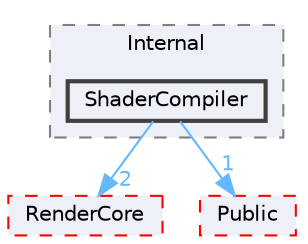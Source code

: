 digraph "ShaderCompiler"
{
 // INTERACTIVE_SVG=YES
 // LATEX_PDF_SIZE
  bgcolor="transparent";
  edge [fontname=Helvetica,fontsize=10,labelfontname=Helvetica,labelfontsize=10];
  node [fontname=Helvetica,fontsize=10,shape=box,height=0.2,width=0.4];
  compound=true
  subgraph clusterdir_50ab7fab68969305c540afdea88e8a50 {
    graph [ bgcolor="#edf0f7", pencolor="grey50", label="Internal", fontname=Helvetica,fontsize=10 style="filled,dashed", URL="dir_50ab7fab68969305c540afdea88e8a50.html",tooltip=""]
  dir_de3d289734778d559ba290d5a05be11f [label="ShaderCompiler", fillcolor="#edf0f7", color="grey25", style="filled,bold", URL="dir_de3d289734778d559ba290d5a05be11f.html",tooltip=""];
  }
  dir_1b3e874b84daba3b34ce7cbbd2916bbd [label="RenderCore", fillcolor="#edf0f7", color="red", style="filled,dashed", URL="dir_1b3e874b84daba3b34ce7cbbd2916bbd.html",tooltip=""];
  dir_1d06a51bfc871a6a1823440d0d72725c [label="Public", fillcolor="#edf0f7", color="red", style="filled,dashed", URL="dir_1d06a51bfc871a6a1823440d0d72725c.html",tooltip=""];
  dir_de3d289734778d559ba290d5a05be11f->dir_1b3e874b84daba3b34ce7cbbd2916bbd [headlabel="2", labeldistance=1.5 headhref="dir_001033_000959.html" href="dir_001033_000959.html" color="steelblue1" fontcolor="steelblue1"];
  dir_de3d289734778d559ba290d5a05be11f->dir_1d06a51bfc871a6a1823440d0d72725c [headlabel="1", labeldistance=1.5 headhref="dir_001033_000935.html" href="dir_001033_000935.html" color="steelblue1" fontcolor="steelblue1"];
}
